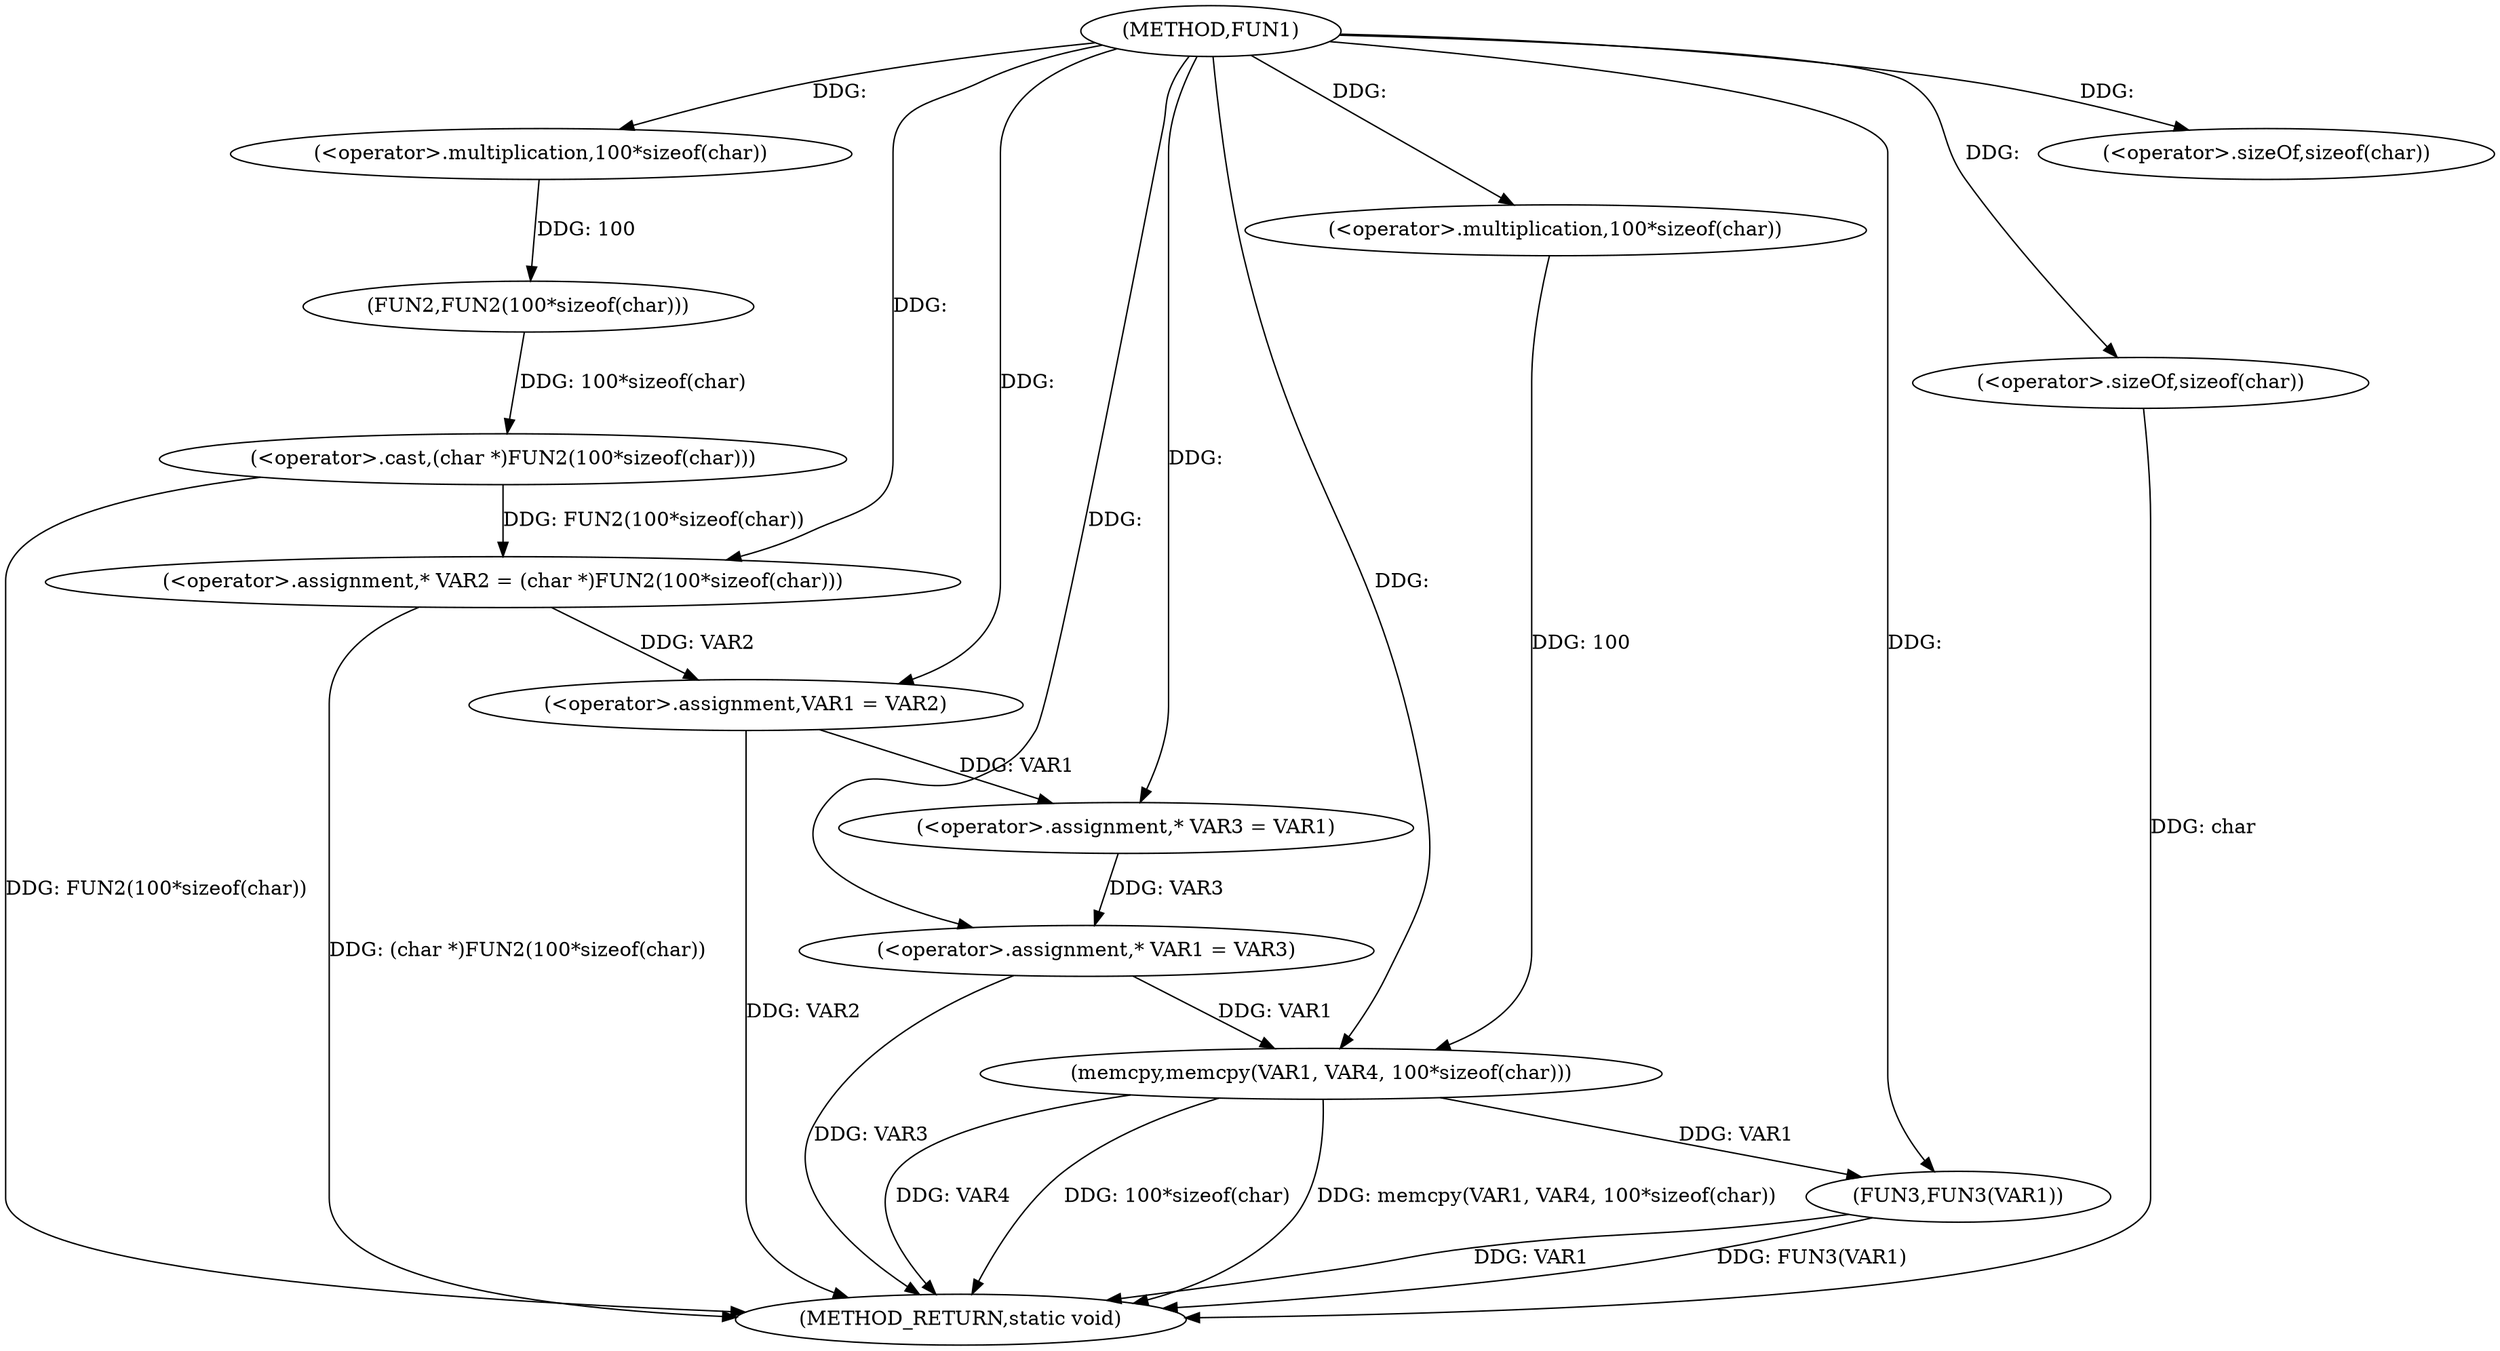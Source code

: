 digraph FUN1 {  
"1000100" [label = "(METHOD,FUN1)" ]
"1000136" [label = "(METHOD_RETURN,static void)" ]
"1000104" [label = "(<operator>.assignment,* VAR2 = (char *)FUN2(100*sizeof(char)))" ]
"1000106" [label = "(<operator>.cast,(char *)FUN2(100*sizeof(char)))" ]
"1000108" [label = "(FUN2,FUN2(100*sizeof(char)))" ]
"1000109" [label = "(<operator>.multiplication,100*sizeof(char))" ]
"1000111" [label = "(<operator>.sizeOf,sizeof(char))" ]
"1000113" [label = "(<operator>.assignment,VAR1 = VAR2)" ]
"1000118" [label = "(<operator>.assignment,* VAR3 = VAR1)" ]
"1000122" [label = "(<operator>.assignment,* VAR1 = VAR3)" ]
"1000127" [label = "(memcpy,memcpy(VAR1, VAR4, 100*sizeof(char)))" ]
"1000130" [label = "(<operator>.multiplication,100*sizeof(char))" ]
"1000132" [label = "(<operator>.sizeOf,sizeof(char))" ]
"1000134" [label = "(FUN3,FUN3(VAR1))" ]
  "1000127" -> "1000136"  [ label = "DDG: 100*sizeof(char)"] 
  "1000106" -> "1000136"  [ label = "DDG: FUN2(100*sizeof(char))"] 
  "1000113" -> "1000136"  [ label = "DDG: VAR2"] 
  "1000127" -> "1000136"  [ label = "DDG: memcpy(VAR1, VAR4, 100*sizeof(char))"] 
  "1000132" -> "1000136"  [ label = "DDG: char"] 
  "1000104" -> "1000136"  [ label = "DDG: (char *)FUN2(100*sizeof(char))"] 
  "1000122" -> "1000136"  [ label = "DDG: VAR3"] 
  "1000127" -> "1000136"  [ label = "DDG: VAR4"] 
  "1000134" -> "1000136"  [ label = "DDG: FUN3(VAR1)"] 
  "1000134" -> "1000136"  [ label = "DDG: VAR1"] 
  "1000106" -> "1000104"  [ label = "DDG: FUN2(100*sizeof(char))"] 
  "1000100" -> "1000104"  [ label = "DDG: "] 
  "1000108" -> "1000106"  [ label = "DDG: 100*sizeof(char)"] 
  "1000109" -> "1000108"  [ label = "DDG: 100"] 
  "1000100" -> "1000109"  [ label = "DDG: "] 
  "1000100" -> "1000111"  [ label = "DDG: "] 
  "1000104" -> "1000113"  [ label = "DDG: VAR2"] 
  "1000100" -> "1000113"  [ label = "DDG: "] 
  "1000113" -> "1000118"  [ label = "DDG: VAR1"] 
  "1000100" -> "1000118"  [ label = "DDG: "] 
  "1000118" -> "1000122"  [ label = "DDG: VAR3"] 
  "1000100" -> "1000122"  [ label = "DDG: "] 
  "1000122" -> "1000127"  [ label = "DDG: VAR1"] 
  "1000100" -> "1000127"  [ label = "DDG: "] 
  "1000130" -> "1000127"  [ label = "DDG: 100"] 
  "1000100" -> "1000130"  [ label = "DDG: "] 
  "1000100" -> "1000132"  [ label = "DDG: "] 
  "1000127" -> "1000134"  [ label = "DDG: VAR1"] 
  "1000100" -> "1000134"  [ label = "DDG: "] 
}
